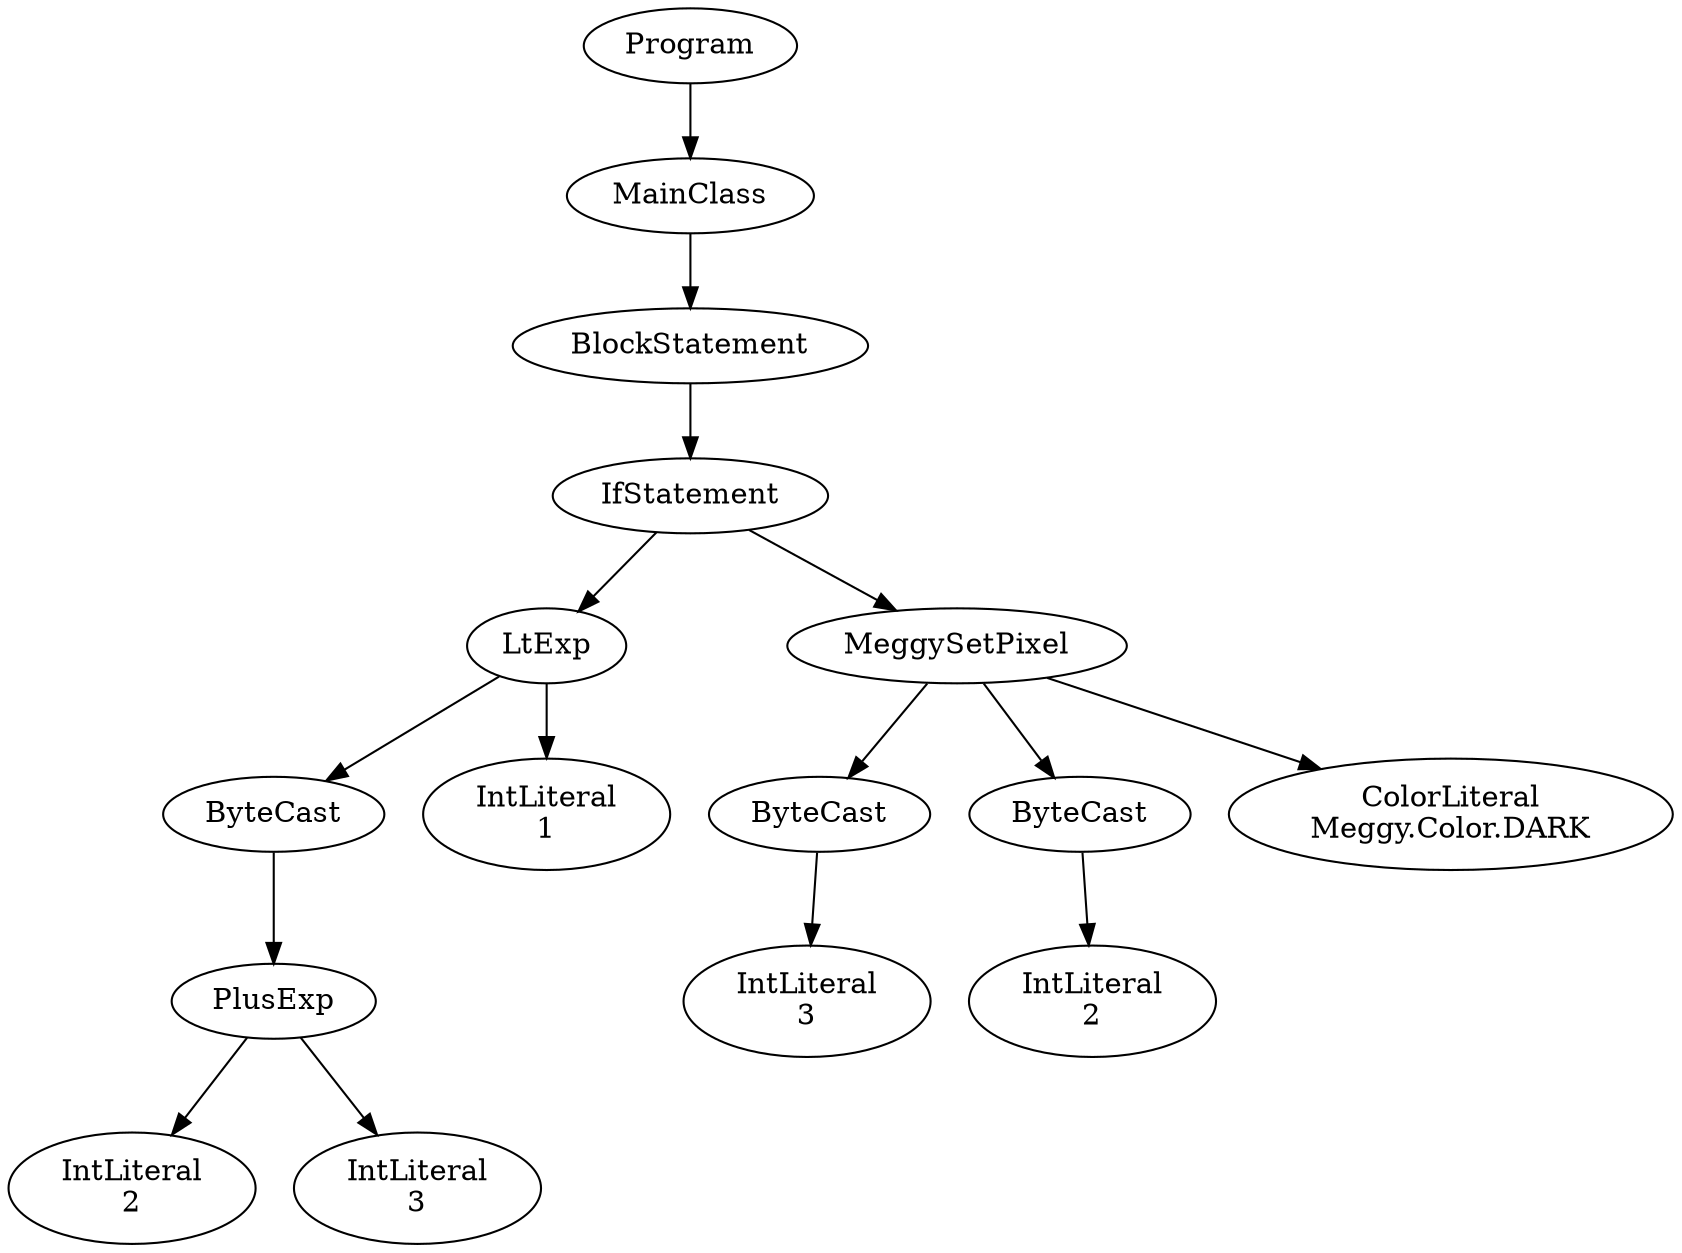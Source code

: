 digraph ASTGraph {
0 [ label="Program" ];
1 [ label="MainClass" ];
0 -> 1
2 [ label="BlockStatement" ];
1 -> 2
3 [ label="IfStatement" ];
2 -> 3
4 [ label="LtExp" ];
3 -> 4
5 [ label="ByteCast" ];
4 -> 5
6 [ label="PlusExp" ];
5 -> 6
7 [ label="IntLiteral\n2" ];
6 -> 7
8 [ label="IntLiteral\n3" ];
6 -> 8
9 [ label="IntLiteral\n1" ];
4 -> 9
10 [ label="MeggySetPixel" ];
3 -> 10
11 [ label="ByteCast" ];
10 -> 11
12 [ label="IntLiteral\n3" ];
11 -> 12
13 [ label="ByteCast" ];
10 -> 13
14 [ label="IntLiteral\n2" ];
13 -> 14
15 [ label="ColorLiteral\nMeggy.Color.DARK" ];
10 -> 15
}
